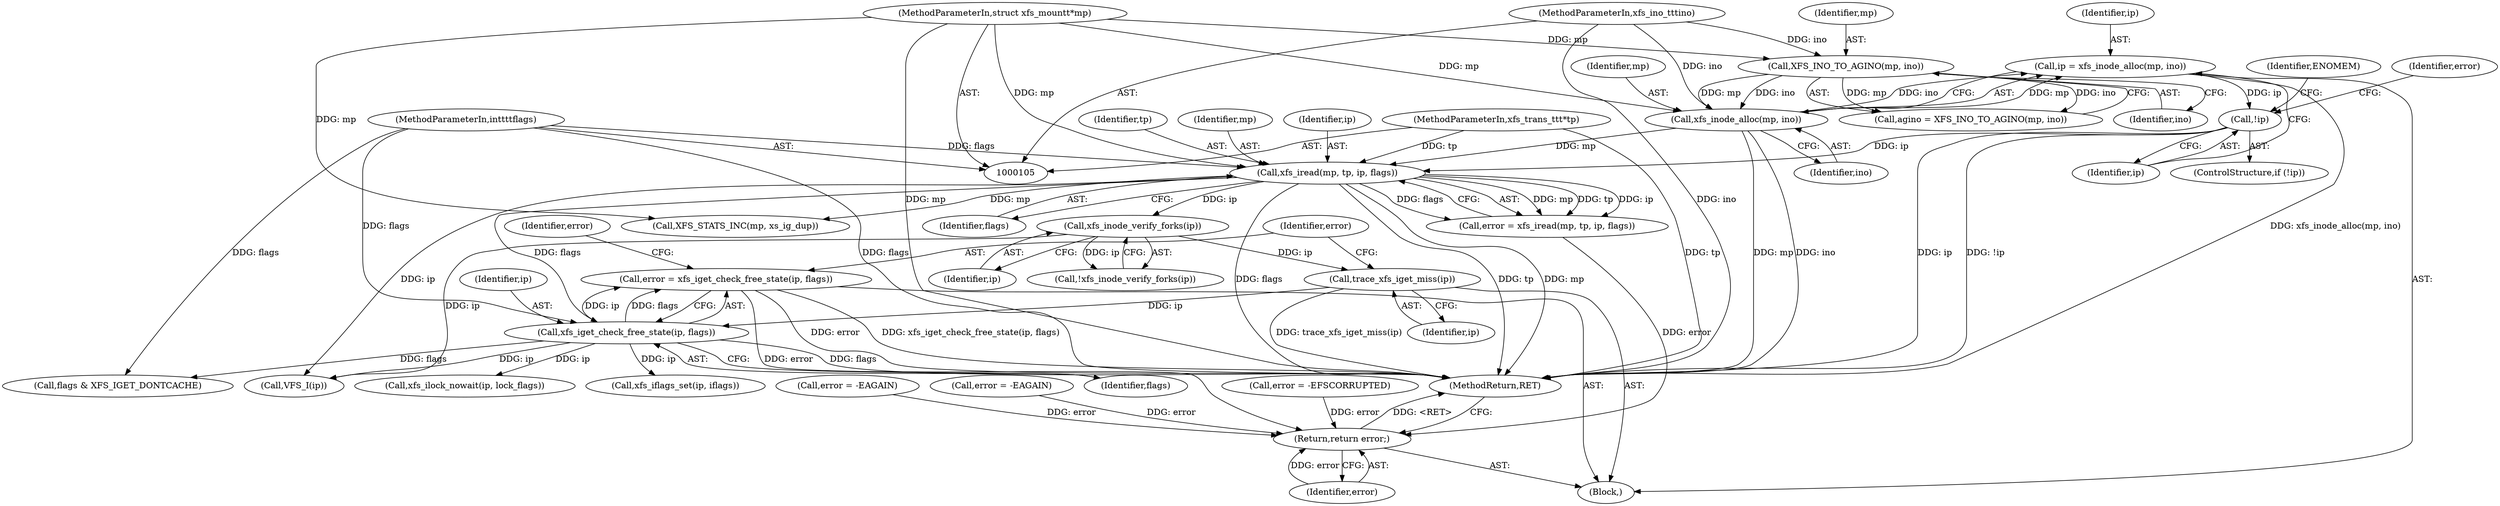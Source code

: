 digraph "0_linux_afca6c5b2595fc44383919fba740c194b0b76aff_0@API" {
"1000156" [label="(Call,error = xfs_iget_check_free_state(ip, flags))"];
"1000158" [label="(Call,xfs_iget_check_free_state(ip, flags))"];
"1000154" [label="(Call,trace_xfs_iget_miss(ip))"];
"1000146" [label="(Call,xfs_inode_verify_forks(ip))"];
"1000136" [label="(Call,xfs_iread(mp, tp, ip, flags))"];
"1000125" [label="(Call,xfs_inode_alloc(mp, ino))"];
"1000119" [label="(Call,XFS_INO_TO_AGINO(mp, ino))"];
"1000106" [label="(MethodParameterIn,struct xfs_mount\t*mp)"];
"1000109" [label="(MethodParameterIn,xfs_ino_t\t\tino)"];
"1000108" [label="(MethodParameterIn,xfs_trans_t\t\t*tp)"];
"1000129" [label="(Call,!ip)"];
"1000123" [label="(Call,ip = xfs_inode_alloc(mp, ino))"];
"1000111" [label="(MethodParameterIn,int\t\t\tflags)"];
"1000271" [label="(Return,return error;)"];
"1000158" [label="(Call,xfs_iget_check_free_state(ip, flags))"];
"1000113" [label="(Block,)"];
"1000106" [label="(MethodParameterIn,struct xfs_mount\t*mp)"];
"1000126" [label="(Identifier,mp)"];
"1000160" [label="(Identifier,flags)"];
"1000178" [label="(Call,xfs_ilock_nowait(ip, lock_flags))"];
"1000146" [label="(Call,xfs_inode_verify_forks(ip))"];
"1000108" [label="(MethodParameterIn,xfs_trans_t\t\t*tp)"];
"1000123" [label="(Call,ip = xfs_inode_alloc(mp, ino))"];
"1000147" [label="(Identifier,ip)"];
"1000156" [label="(Call,error = xfs_iget_check_free_state(ip, flags))"];
"1000138" [label="(Identifier,tp)"];
"1000149" [label="(Call,error = -EFSCORRUPTED)"];
"1000155" [label="(Identifier,ip)"];
"1000130" [label="(Identifier,ip)"];
"1000162" [label="(Identifier,error)"];
"1000111" [label="(MethodParameterIn,int\t\t\tflags)"];
"1000134" [label="(Call,error = xfs_iread(mp, tp, ip, flags))"];
"1000140" [label="(Identifier,flags)"];
"1000233" [label="(Call,XFS_STATS_INC(mp, xs_ig_dup))"];
"1000135" [label="(Identifier,error)"];
"1000137" [label="(Identifier,mp)"];
"1000168" [label="(Call,error = -EAGAIN)"];
"1000125" [label="(Call,xfs_inode_alloc(mp, ino))"];
"1000121" [label="(Identifier,ino)"];
"1000133" [label="(Identifier,ENOMEM)"];
"1000120" [label="(Identifier,mp)"];
"1000159" [label="(Identifier,ip)"];
"1000186" [label="(Call,flags & XFS_IGET_DONTCACHE)"];
"1000136" [label="(Call,xfs_iread(mp, tp, ip, flags))"];
"1000272" [label="(Identifier,error)"];
"1000157" [label="(Identifier,error)"];
"1000117" [label="(Call,agino = XFS_INO_TO_AGINO(mp, ino))"];
"1000139" [label="(Identifier,ip)"];
"1000129" [label="(Call,!ip)"];
"1000267" [label="(Call,VFS_I(ip))"];
"1000119" [label="(Call,XFS_INO_TO_AGINO(mp, ino))"];
"1000145" [label="(Call,!xfs_inode_verify_forks(ip))"];
"1000273" [label="(MethodReturn,RET)"];
"1000207" [label="(Call,xfs_iflags_set(ip, iflags))"];
"1000127" [label="(Identifier,ino)"];
"1000109" [label="(MethodParameterIn,xfs_ino_t\t\tino)"];
"1000236" [label="(Call,error = -EAGAIN)"];
"1000128" [label="(ControlStructure,if (!ip))"];
"1000154" [label="(Call,trace_xfs_iget_miss(ip))"];
"1000271" [label="(Return,return error;)"];
"1000124" [label="(Identifier,ip)"];
"1000156" -> "1000113"  [label="AST: "];
"1000156" -> "1000158"  [label="CFG: "];
"1000157" -> "1000156"  [label="AST: "];
"1000158" -> "1000156"  [label="AST: "];
"1000162" -> "1000156"  [label="CFG: "];
"1000156" -> "1000273"  [label="DDG: error"];
"1000156" -> "1000273"  [label="DDG: xfs_iget_check_free_state(ip, flags)"];
"1000158" -> "1000156"  [label="DDG: ip"];
"1000158" -> "1000156"  [label="DDG: flags"];
"1000156" -> "1000271"  [label="DDG: error"];
"1000158" -> "1000160"  [label="CFG: "];
"1000159" -> "1000158"  [label="AST: "];
"1000160" -> "1000158"  [label="AST: "];
"1000158" -> "1000273"  [label="DDG: flags"];
"1000154" -> "1000158"  [label="DDG: ip"];
"1000136" -> "1000158"  [label="DDG: flags"];
"1000111" -> "1000158"  [label="DDG: flags"];
"1000158" -> "1000178"  [label="DDG: ip"];
"1000158" -> "1000186"  [label="DDG: flags"];
"1000158" -> "1000207"  [label="DDG: ip"];
"1000158" -> "1000267"  [label="DDG: ip"];
"1000154" -> "1000113"  [label="AST: "];
"1000154" -> "1000155"  [label="CFG: "];
"1000155" -> "1000154"  [label="AST: "];
"1000157" -> "1000154"  [label="CFG: "];
"1000154" -> "1000273"  [label="DDG: trace_xfs_iget_miss(ip)"];
"1000146" -> "1000154"  [label="DDG: ip"];
"1000146" -> "1000145"  [label="AST: "];
"1000146" -> "1000147"  [label="CFG: "];
"1000147" -> "1000146"  [label="AST: "];
"1000145" -> "1000146"  [label="CFG: "];
"1000146" -> "1000145"  [label="DDG: ip"];
"1000136" -> "1000146"  [label="DDG: ip"];
"1000146" -> "1000267"  [label="DDG: ip"];
"1000136" -> "1000134"  [label="AST: "];
"1000136" -> "1000140"  [label="CFG: "];
"1000137" -> "1000136"  [label="AST: "];
"1000138" -> "1000136"  [label="AST: "];
"1000139" -> "1000136"  [label="AST: "];
"1000140" -> "1000136"  [label="AST: "];
"1000134" -> "1000136"  [label="CFG: "];
"1000136" -> "1000273"  [label="DDG: flags"];
"1000136" -> "1000273"  [label="DDG: tp"];
"1000136" -> "1000273"  [label="DDG: mp"];
"1000136" -> "1000134"  [label="DDG: mp"];
"1000136" -> "1000134"  [label="DDG: tp"];
"1000136" -> "1000134"  [label="DDG: ip"];
"1000136" -> "1000134"  [label="DDG: flags"];
"1000125" -> "1000136"  [label="DDG: mp"];
"1000106" -> "1000136"  [label="DDG: mp"];
"1000108" -> "1000136"  [label="DDG: tp"];
"1000129" -> "1000136"  [label="DDG: ip"];
"1000111" -> "1000136"  [label="DDG: flags"];
"1000136" -> "1000233"  [label="DDG: mp"];
"1000136" -> "1000267"  [label="DDG: ip"];
"1000125" -> "1000123"  [label="AST: "];
"1000125" -> "1000127"  [label="CFG: "];
"1000126" -> "1000125"  [label="AST: "];
"1000127" -> "1000125"  [label="AST: "];
"1000123" -> "1000125"  [label="CFG: "];
"1000125" -> "1000273"  [label="DDG: mp"];
"1000125" -> "1000273"  [label="DDG: ino"];
"1000125" -> "1000123"  [label="DDG: mp"];
"1000125" -> "1000123"  [label="DDG: ino"];
"1000119" -> "1000125"  [label="DDG: mp"];
"1000119" -> "1000125"  [label="DDG: ino"];
"1000106" -> "1000125"  [label="DDG: mp"];
"1000109" -> "1000125"  [label="DDG: ino"];
"1000119" -> "1000117"  [label="AST: "];
"1000119" -> "1000121"  [label="CFG: "];
"1000120" -> "1000119"  [label="AST: "];
"1000121" -> "1000119"  [label="AST: "];
"1000117" -> "1000119"  [label="CFG: "];
"1000119" -> "1000117"  [label="DDG: mp"];
"1000119" -> "1000117"  [label="DDG: ino"];
"1000106" -> "1000119"  [label="DDG: mp"];
"1000109" -> "1000119"  [label="DDG: ino"];
"1000106" -> "1000105"  [label="AST: "];
"1000106" -> "1000273"  [label="DDG: mp"];
"1000106" -> "1000233"  [label="DDG: mp"];
"1000109" -> "1000105"  [label="AST: "];
"1000109" -> "1000273"  [label="DDG: ino"];
"1000108" -> "1000105"  [label="AST: "];
"1000108" -> "1000273"  [label="DDG: tp"];
"1000129" -> "1000128"  [label="AST: "];
"1000129" -> "1000130"  [label="CFG: "];
"1000130" -> "1000129"  [label="AST: "];
"1000133" -> "1000129"  [label="CFG: "];
"1000135" -> "1000129"  [label="CFG: "];
"1000129" -> "1000273"  [label="DDG: ip"];
"1000129" -> "1000273"  [label="DDG: !ip"];
"1000123" -> "1000129"  [label="DDG: ip"];
"1000123" -> "1000113"  [label="AST: "];
"1000124" -> "1000123"  [label="AST: "];
"1000130" -> "1000123"  [label="CFG: "];
"1000123" -> "1000273"  [label="DDG: xfs_inode_alloc(mp, ino)"];
"1000111" -> "1000105"  [label="AST: "];
"1000111" -> "1000273"  [label="DDG: flags"];
"1000111" -> "1000186"  [label="DDG: flags"];
"1000271" -> "1000113"  [label="AST: "];
"1000271" -> "1000272"  [label="CFG: "];
"1000272" -> "1000271"  [label="AST: "];
"1000273" -> "1000271"  [label="CFG: "];
"1000271" -> "1000273"  [label="DDG: <RET>"];
"1000272" -> "1000271"  [label="DDG: error"];
"1000236" -> "1000271"  [label="DDG: error"];
"1000168" -> "1000271"  [label="DDG: error"];
"1000134" -> "1000271"  [label="DDG: error"];
"1000149" -> "1000271"  [label="DDG: error"];
}
